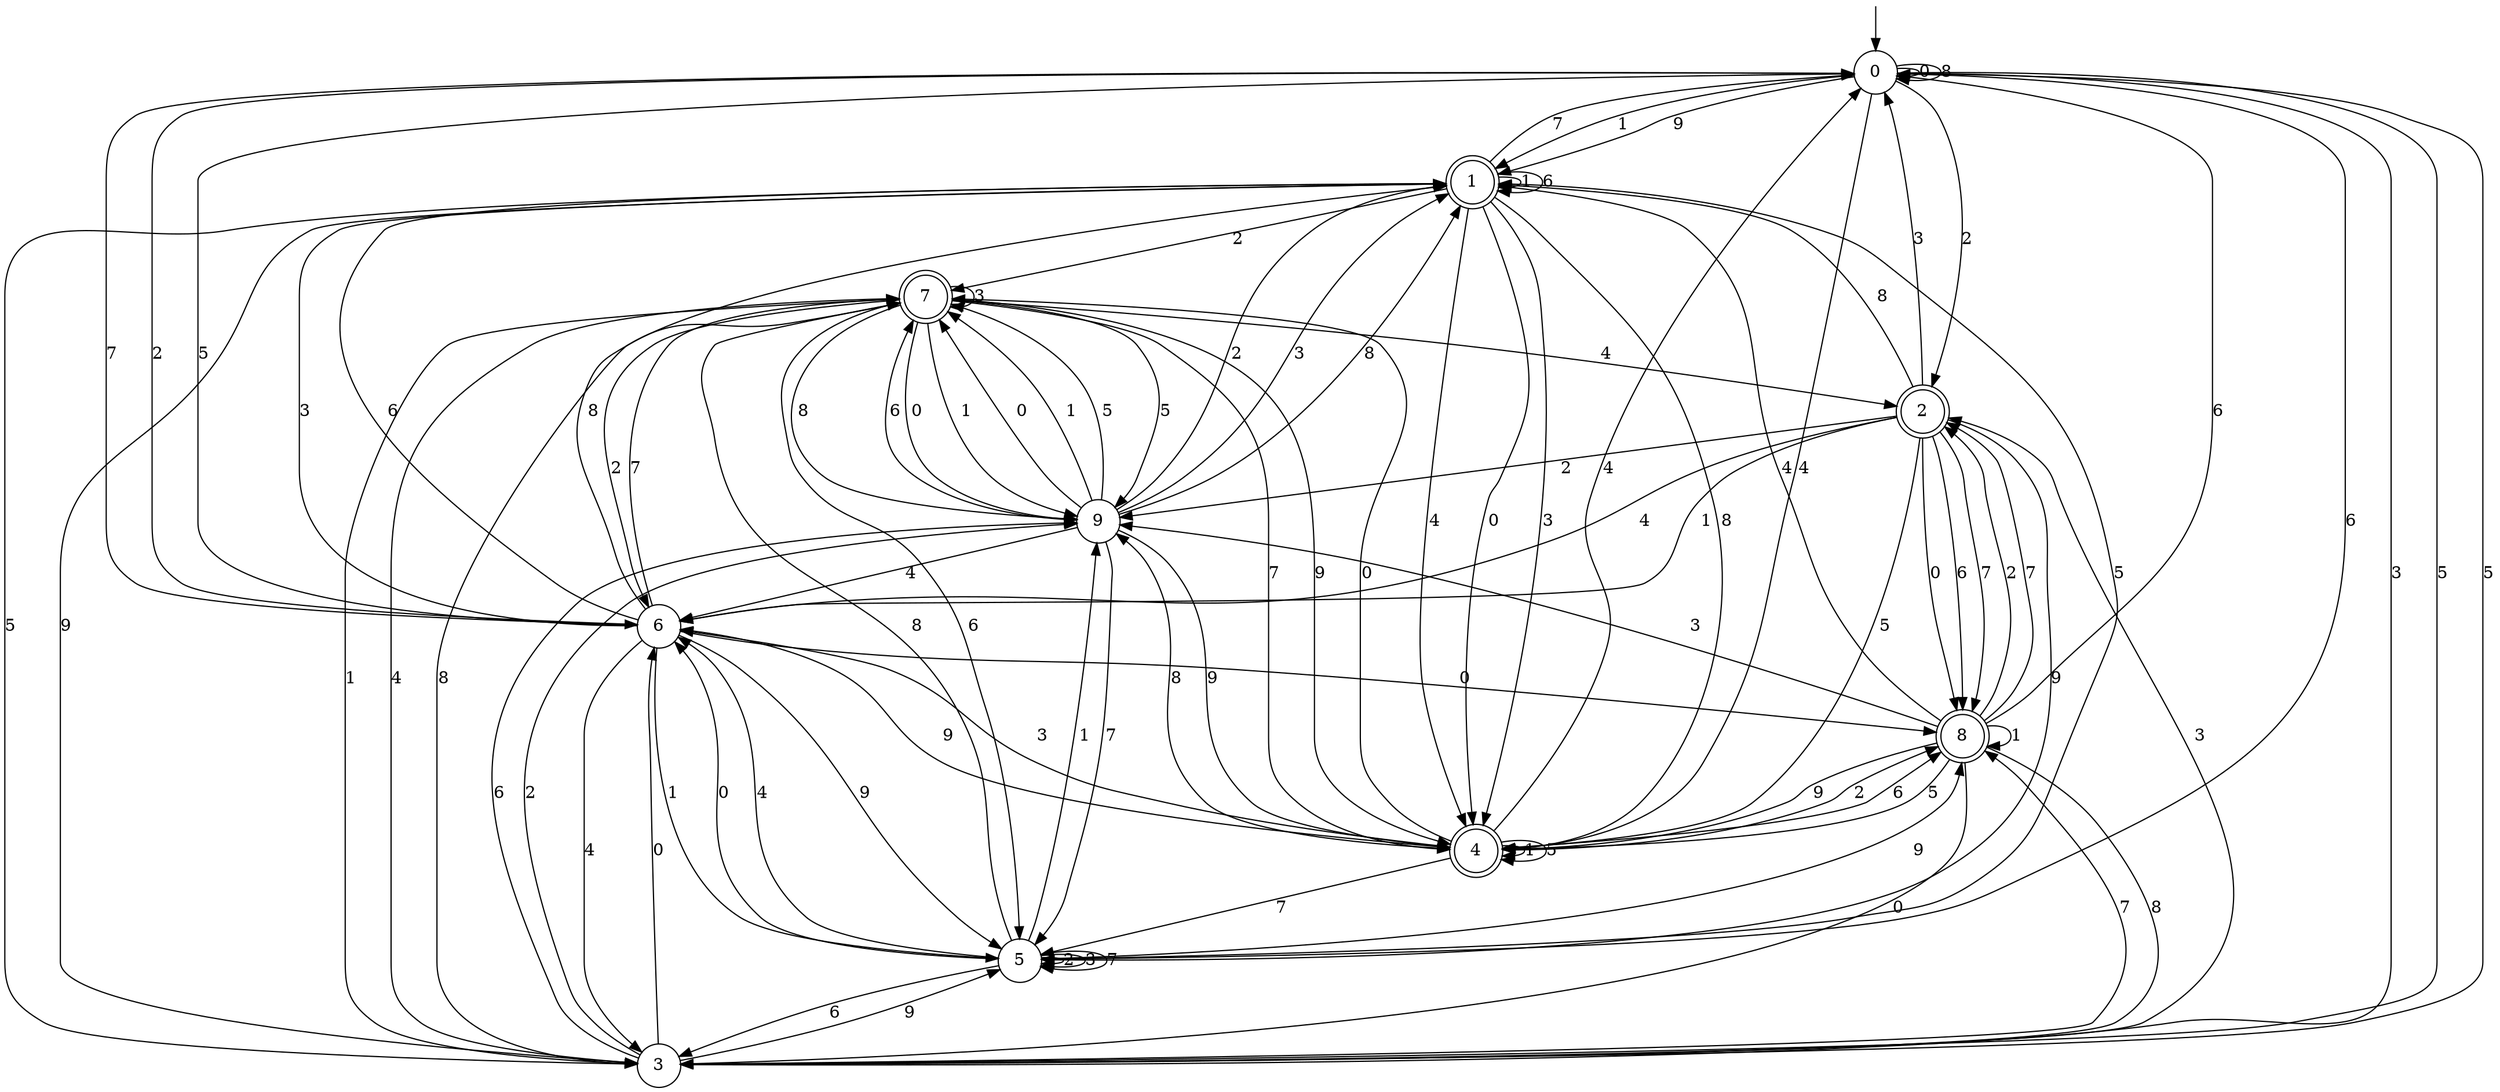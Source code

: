 digraph g {

	s0 [shape="circle" label="0"];
	s1 [shape="doublecircle" label="1"];
	s2 [shape="doublecircle" label="2"];
	s3 [shape="circle" label="3"];
	s4 [shape="doublecircle" label="4"];
	s5 [shape="circle" label="5"];
	s6 [shape="circle" label="6"];
	s7 [shape="doublecircle" label="7"];
	s8 [shape="doublecircle" label="8"];
	s9 [shape="circle" label="9"];
	s0 -> s0 [label="0"];
	s0 -> s1 [label="1"];
	s0 -> s2 [label="2"];
	s0 -> s3 [label="3"];
	s0 -> s4 [label="4"];
	s0 -> s3 [label="5"];
	s0 -> s5 [label="6"];
	s0 -> s6 [label="7"];
	s0 -> s0 [label="8"];
	s0 -> s1 [label="9"];
	s1 -> s4 [label="0"];
	s1 -> s1 [label="1"];
	s1 -> s7 [label="2"];
	s1 -> s4 [label="3"];
	s1 -> s4 [label="4"];
	s1 -> s3 [label="5"];
	s1 -> s1 [label="6"];
	s1 -> s0 [label="7"];
	s1 -> s4 [label="8"];
	s1 -> s3 [label="9"];
	s2 -> s8 [label="0"];
	s2 -> s6 [label="1"];
	s2 -> s9 [label="2"];
	s2 -> s0 [label="3"];
	s2 -> s6 [label="4"];
	s2 -> s4 [label="5"];
	s2 -> s8 [label="6"];
	s2 -> s8 [label="7"];
	s2 -> s1 [label="8"];
	s2 -> s5 [label="9"];
	s3 -> s6 [label="0"];
	s3 -> s7 [label="1"];
	s3 -> s9 [label="2"];
	s3 -> s2 [label="3"];
	s3 -> s7 [label="4"];
	s3 -> s0 [label="5"];
	s3 -> s9 [label="6"];
	s3 -> s8 [label="7"];
	s3 -> s7 [label="8"];
	s3 -> s5 [label="9"];
	s4 -> s7 [label="0"];
	s4 -> s4 [label="1"];
	s4 -> s8 [label="2"];
	s4 -> s6 [label="3"];
	s4 -> s0 [label="4"];
	s4 -> s4 [label="5"];
	s4 -> s8 [label="6"];
	s4 -> s5 [label="7"];
	s4 -> s9 [label="8"];
	s4 -> s6 [label="9"];
	s5 -> s6 [label="0"];
	s5 -> s9 [label="1"];
	s5 -> s5 [label="2"];
	s5 -> s5 [label="3"];
	s5 -> s6 [label="4"];
	s5 -> s1 [label="5"];
	s5 -> s3 [label="6"];
	s5 -> s5 [label="7"];
	s5 -> s7 [label="8"];
	s5 -> s8 [label="9"];
	s6 -> s8 [label="0"];
	s6 -> s5 [label="1"];
	s6 -> s0 [label="2"];
	s6 -> s1 [label="3"];
	s6 -> s3 [label="4"];
	s6 -> s0 [label="5"];
	s6 -> s1 [label="6"];
	s6 -> s7 [label="7"];
	s6 -> s1 [label="8"];
	s6 -> s5 [label="9"];
	s7 -> s9 [label="0"];
	s7 -> s9 [label="1"];
	s7 -> s6 [label="2"];
	s7 -> s7 [label="3"];
	s7 -> s2 [label="4"];
	s7 -> s9 [label="5"];
	s7 -> s5 [label="6"];
	s7 -> s4 [label="7"];
	s7 -> s9 [label="8"];
	s7 -> s4 [label="9"];
	s8 -> s3 [label="0"];
	s8 -> s8 [label="1"];
	s8 -> s2 [label="2"];
	s8 -> s9 [label="3"];
	s8 -> s1 [label="4"];
	s8 -> s4 [label="5"];
	s8 -> s0 [label="6"];
	s8 -> s2 [label="7"];
	s8 -> s3 [label="8"];
	s8 -> s4 [label="9"];
	s9 -> s7 [label="0"];
	s9 -> s7 [label="1"];
	s9 -> s1 [label="2"];
	s9 -> s1 [label="3"];
	s9 -> s6 [label="4"];
	s9 -> s7 [label="5"];
	s9 -> s7 [label="6"];
	s9 -> s5 [label="7"];
	s9 -> s1 [label="8"];
	s9 -> s4 [label="9"];

__start0 [label="" shape="none" width="0" height="0"];
__start0 -> s0;

}
